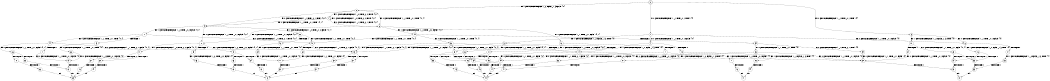 digraph BCG {
size = "7, 10.5";
center = TRUE;
node [shape = circle];
0 [peripheries = 2];
0 -> 1 [label = "EX !0 !ATOMIC_EXCH_BRANCH (1, +1, TRUE, +0, 1, TRUE) !{0}"];
0 -> 2 [label = "EX !1 !ATOMIC_EXCH_BRANCH (1, +0, FALSE, +1, 3, FALSE) !{0}"];
0 -> 3 [label = "EX !0 !ATOMIC_EXCH_BRANCH (1, +1, TRUE, +0, 1, TRUE) !{0}"];
1 -> 4 [label = "EX !0 !ATOMIC_EXCH_BRANCH (1, +1, TRUE, +0, 1, FALSE) !{0}"];
1 -> 5 [label = "EX !1 !ATOMIC_EXCH_BRANCH (1, +0, FALSE, +1, 3, TRUE) !{0}"];
1 -> 6 [label = "EX !0 !ATOMIC_EXCH_BRANCH (1, +1, TRUE, +0, 1, FALSE) !{0}"];
2 -> 7 [label = "EX !1 !ATOMIC_EXCH_BRANCH (1, +0, TRUE, +0, 2, TRUE) !{0, 1}"];
2 -> 8 [label = "EX !0 !ATOMIC_EXCH_BRANCH (1, +1, TRUE, +0, 1, TRUE) !{0, 1}"];
2 -> 9 [label = "EX !0 !ATOMIC_EXCH_BRANCH (1, +1, TRUE, +0, 1, TRUE) !{0, 1}"];
3 -> 10 [label = "EX !1 !ATOMIC_EXCH_BRANCH (1, +0, FALSE, +1, 3, TRUE) !{0}"];
3 -> 6 [label = "EX !0 !ATOMIC_EXCH_BRANCH (1, +1, TRUE, +0, 1, FALSE) !{0}"];
4 -> 11 [label = "EX !1 !ATOMIC_EXCH_BRANCH (1, +0, FALSE, +1, 3, TRUE) !{0}"];
4 -> 12 [label = "TERMINATE !0"];
5 -> 13 [label = "EX !0 !ATOMIC_EXCH_BRANCH (1, +1, TRUE, +0, 1, FALSE) !{0, 1}"];
5 -> 14 [label = "TERMINATE !1"];
5 -> 15 [label = "EX !0 !ATOMIC_EXCH_BRANCH (1, +1, TRUE, +0, 1, FALSE) !{0, 1}"];
6 -> 16 [label = "EX !1 !ATOMIC_EXCH_BRANCH (1, +0, FALSE, +1, 3, TRUE) !{0}"];
6 -> 17 [label = "TERMINATE !0"];
7 -> 7 [label = "EX !1 !ATOMIC_EXCH_BRANCH (1, +0, TRUE, +0, 2, TRUE) !{0, 1}"];
7 -> 8 [label = "EX !0 !ATOMIC_EXCH_BRANCH (1, +1, TRUE, +0, 1, TRUE) !{0, 1}"];
7 -> 9 [label = "EX !0 !ATOMIC_EXCH_BRANCH (1, +1, TRUE, +0, 1, TRUE) !{0, 1}"];
8 -> 18 [label = "EX !0 !ATOMIC_EXCH_BRANCH (1, +1, TRUE, +0, 1, FALSE) !{0, 1}"];
8 -> 19 [label = "EX !1 !ATOMIC_EXCH_BRANCH (1, +0, TRUE, +0, 2, FALSE) !{0, 1}"];
8 -> 20 [label = "EX !0 !ATOMIC_EXCH_BRANCH (1, +1, TRUE, +0, 1, FALSE) !{0, 1}"];
9 -> 21 [label = "EX !1 !ATOMIC_EXCH_BRANCH (1, +0, TRUE, +0, 2, FALSE) !{0, 1}"];
9 -> 20 [label = "EX !0 !ATOMIC_EXCH_BRANCH (1, +1, TRUE, +0, 1, FALSE) !{0, 1}"];
9 -> 22 [label = "EX !1 !ATOMIC_EXCH_BRANCH (1, +0, TRUE, +0, 2, FALSE) !{0, 1}"];
10 -> 23 [label = "EX !0 !ATOMIC_EXCH_BRANCH (1, +1, TRUE, +0, 1, FALSE) !{0, 1}"];
10 -> 24 [label = "TERMINATE !1"];
11 -> 25 [label = "TERMINATE !0"];
11 -> 26 [label = "TERMINATE !1"];
12 -> 27 [label = "EX !1 !ATOMIC_EXCH_BRANCH (1, +0, FALSE, +1, 3, TRUE) !{1}"];
12 -> 28 [label = "EX !1 !ATOMIC_EXCH_BRANCH (1, +0, FALSE, +1, 3, TRUE) !{1}"];
13 -> 25 [label = "TERMINATE !0"];
13 -> 26 [label = "TERMINATE !1"];
14 -> 29 [label = "EX !0 !ATOMIC_EXCH_BRANCH (1, +1, TRUE, +0, 1, FALSE) !{0}"];
14 -> 30 [label = "EX !0 !ATOMIC_EXCH_BRANCH (1, +1, TRUE, +0, 1, FALSE) !{0}"];
15 -> 31 [label = "TERMINATE !0"];
15 -> 32 [label = "TERMINATE !1"];
16 -> 33 [label = "TERMINATE !0"];
16 -> 34 [label = "TERMINATE !1"];
17 -> 35 [label = "EX !1 !ATOMIC_EXCH_BRANCH (1, +0, FALSE, +1, 3, TRUE) !{1}"];
18 -> 36 [label = "EX !1 !ATOMIC_EXCH_BRANCH (1, +0, TRUE, +0, 2, FALSE) !{0, 1}"];
18 -> 37 [label = "TERMINATE !0"];
19 -> 38 [label = "EX !0 !ATOMIC_EXCH_BRANCH (1, +1, TRUE, +0, 1, TRUE) !{0, 1}"];
19 -> 39 [label = "TERMINATE !1"];
19 -> 40 [label = "EX !0 !ATOMIC_EXCH_BRANCH (1, +1, TRUE, +0, 1, TRUE) !{0, 1}"];
20 -> 41 [label = "EX !1 !ATOMIC_EXCH_BRANCH (1, +0, TRUE, +0, 2, FALSE) !{0, 1}"];
20 -> 42 [label = "EX !1 !ATOMIC_EXCH_BRANCH (1, +0, TRUE, +0, 2, FALSE) !{0, 1}"];
20 -> 43 [label = "TERMINATE !0"];
21 -> 44 [label = "EX !0 !ATOMIC_EXCH_BRANCH (1, +1, TRUE, +0, 1, TRUE) !{0, 1}"];
21 -> 45 [label = "TERMINATE !1"];
21 -> 40 [label = "EX !0 !ATOMIC_EXCH_BRANCH (1, +1, TRUE, +0, 1, TRUE) !{0, 1}"];
22 -> 40 [label = "EX !0 !ATOMIC_EXCH_BRANCH (1, +1, TRUE, +0, 1, TRUE) !{0, 1}"];
22 -> 46 [label = "TERMINATE !1"];
23 -> 33 [label = "TERMINATE !0"];
23 -> 34 [label = "TERMINATE !1"];
24 -> 30 [label = "EX !0 !ATOMIC_EXCH_BRANCH (1, +1, TRUE, +0, 1, FALSE) !{0}"];
25 -> 47 [label = "TERMINATE !1"];
26 -> 48 [label = "TERMINATE !0"];
27 -> 47 [label = "TERMINATE !1"];
28 -> 49 [label = "TERMINATE !1"];
29 -> 48 [label = "TERMINATE !0"];
30 -> 50 [label = "TERMINATE !0"];
31 -> 51 [label = "TERMINATE !1"];
32 -> 52 [label = "TERMINATE !0"];
33 -> 53 [label = "TERMINATE !1"];
34 -> 50 [label = "TERMINATE !0"];
35 -> 53 [label = "TERMINATE !1"];
36 -> 54 [label = "TERMINATE !0"];
36 -> 55 [label = "TERMINATE !1"];
37 -> 56 [label = "EX !1 !ATOMIC_EXCH_BRANCH (1, +0, TRUE, +0, 2, FALSE) !{1}"];
37 -> 57 [label = "EX !1 !ATOMIC_EXCH_BRANCH (1, +0, TRUE, +0, 2, FALSE) !{1}"];
38 -> 13 [label = "EX !0 !ATOMIC_EXCH_BRANCH (1, +1, TRUE, +0, 1, FALSE) !{0, 1}"];
38 -> 14 [label = "TERMINATE !1"];
38 -> 15 [label = "EX !0 !ATOMIC_EXCH_BRANCH (1, +1, TRUE, +0, 1, FALSE) !{0, 1}"];
39 -> 58 [label = "EX !0 !ATOMIC_EXCH_BRANCH (1, +1, TRUE, +0, 1, TRUE) !{0}"];
39 -> 59 [label = "EX !0 !ATOMIC_EXCH_BRANCH (1, +1, TRUE, +0, 1, TRUE) !{0}"];
40 -> 15 [label = "EX !0 !ATOMIC_EXCH_BRANCH (1, +1, TRUE, +0, 1, FALSE) !{0, 1}"];
40 -> 60 [label = "TERMINATE !1"];
41 -> 61 [label = "TERMINATE !0"];
41 -> 62 [label = "TERMINATE !1"];
42 -> 63 [label = "TERMINATE !0"];
42 -> 64 [label = "TERMINATE !1"];
43 -> 65 [label = "EX !1 !ATOMIC_EXCH_BRANCH (1, +0, TRUE, +0, 2, FALSE) !{1}"];
44 -> 66 [label = "EX !0 !ATOMIC_EXCH_BRANCH (1, +1, TRUE, +0, 1, FALSE) !{0, 1}"];
44 -> 67 [label = "TERMINATE !1"];
44 -> 15 [label = "EX !0 !ATOMIC_EXCH_BRANCH (1, +1, TRUE, +0, 1, FALSE) !{0, 1}"];
45 -> 68 [label = "EX !0 !ATOMIC_EXCH_BRANCH (1, +1, TRUE, +0, 1, TRUE) !{0}"];
46 -> 69 [label = "EX !0 !ATOMIC_EXCH_BRANCH (1, +1, TRUE, +0, 1, TRUE) !{0}"];
47 -> 70 [label = "exit"];
48 -> 70 [label = "exit"];
49 -> 71 [label = "exit"];
50 -> 72 [label = "exit"];
51 -> 73 [label = "exit"];
52 -> 73 [label = "exit"];
53 -> 72 [label = "exit"];
54 -> 74 [label = "TERMINATE !1"];
55 -> 75 [label = "TERMINATE !0"];
56 -> 74 [label = "TERMINATE !1"];
57 -> 76 [label = "TERMINATE !1"];
58 -> 29 [label = "EX !0 !ATOMIC_EXCH_BRANCH (1, +1, TRUE, +0, 1, FALSE) !{0}"];
58 -> 30 [label = "EX !0 !ATOMIC_EXCH_BRANCH (1, +1, TRUE, +0, 1, FALSE) !{0}"];
59 -> 30 [label = "EX !0 !ATOMIC_EXCH_BRANCH (1, +1, TRUE, +0, 1, FALSE) !{0}"];
60 -> 77 [label = "EX !0 !ATOMIC_EXCH_BRANCH (1, +1, TRUE, +0, 1, FALSE) !{0}"];
61 -> 78 [label = "TERMINATE !1"];
62 -> 79 [label = "TERMINATE !0"];
63 -> 80 [label = "TERMINATE !1"];
64 -> 81 [label = "TERMINATE !0"];
65 -> 80 [label = "TERMINATE !1"];
66 -> 82 [label = "TERMINATE !0"];
66 -> 83 [label = "TERMINATE !1"];
67 -> 84 [label = "EX !0 !ATOMIC_EXCH_BRANCH (1, +1, TRUE, +0, 1, FALSE) !{0}"];
68 -> 84 [label = "EX !0 !ATOMIC_EXCH_BRANCH (1, +1, TRUE, +0, 1, FALSE) !{0}"];
69 -> 77 [label = "EX !0 !ATOMIC_EXCH_BRANCH (1, +1, TRUE, +0, 1, FALSE) !{0}"];
74 -> 70 [label = "exit"];
75 -> 70 [label = "exit"];
76 -> 71 [label = "exit"];
77 -> 52 [label = "TERMINATE !0"];
78 -> 85 [label = "exit"];
79 -> 85 [label = "exit"];
80 -> 73 [label = "exit"];
81 -> 73 [label = "exit"];
82 -> 86 [label = "TERMINATE !1"];
83 -> 87 [label = "TERMINATE !0"];
84 -> 87 [label = "TERMINATE !0"];
86 -> 85 [label = "exit"];
87 -> 85 [label = "exit"];
}
